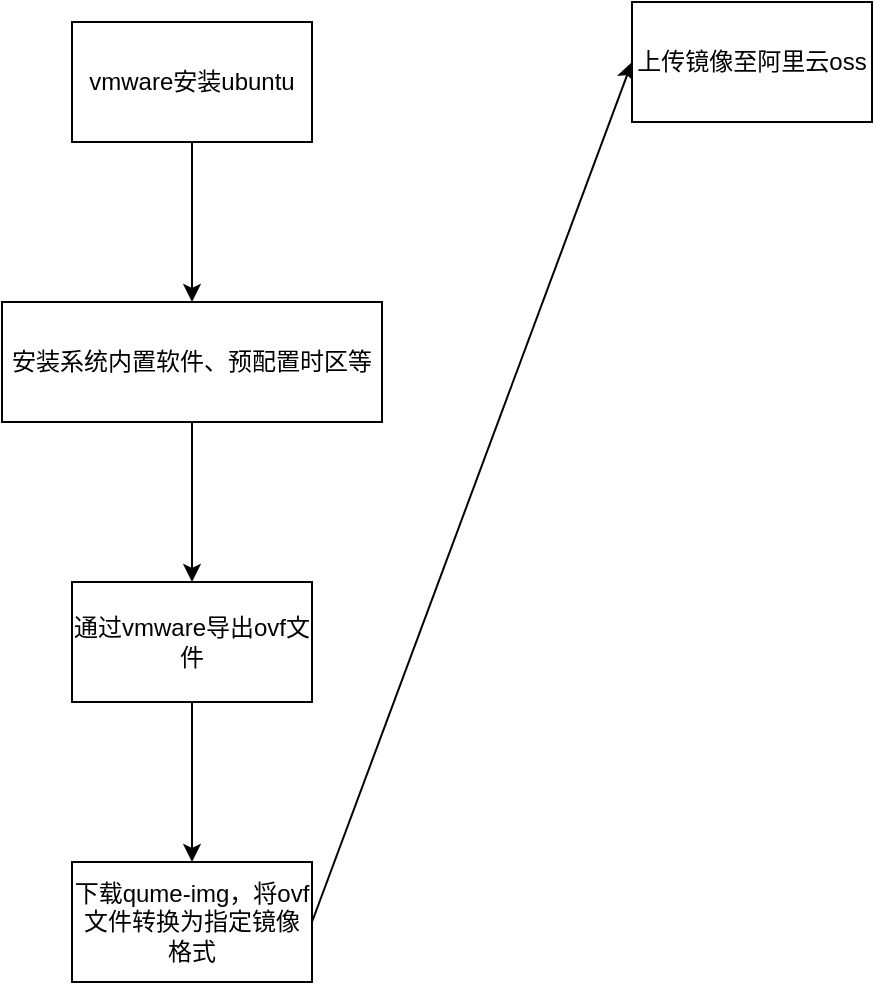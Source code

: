 <mxfile>
    <diagram id="jVqZX-fACafFLlvB1s7Z" name="第 1 页">
        <mxGraphModel dx="1720" dy="1139" grid="1" gridSize="10" guides="1" tooltips="1" connect="1" arrows="1" fold="1" page="1" pageScale="1" pageWidth="827" pageHeight="1169" math="0" shadow="0">
            <root>
                <mxCell id="0"/>
                <mxCell id="1" parent="0"/>
                <mxCell id="4" value="" style="edgeStyle=none;html=1;" edge="1" parent="1" source="2" target="3">
                    <mxGeometry relative="1" as="geometry"/>
                </mxCell>
                <mxCell id="2" value="vmware安装ubuntu" style="rounded=0;whiteSpace=wrap;html=1;" vertex="1" parent="1">
                    <mxGeometry x="110" y="100" width="120" height="60" as="geometry"/>
                </mxCell>
                <mxCell id="6" value="" style="edgeStyle=none;html=1;" edge="1" parent="1" source="3" target="5">
                    <mxGeometry relative="1" as="geometry"/>
                </mxCell>
                <mxCell id="3" value="安装系统内置软件、预配置时区等" style="rounded=0;whiteSpace=wrap;html=1;" vertex="1" parent="1">
                    <mxGeometry x="75" y="240" width="190" height="60" as="geometry"/>
                </mxCell>
                <mxCell id="8" value="" style="edgeStyle=none;html=1;" edge="1" parent="1" source="5" target="7">
                    <mxGeometry relative="1" as="geometry"/>
                </mxCell>
                <mxCell id="5" value="通过vmware导出ovf文件" style="whiteSpace=wrap;html=1;rounded=0;" vertex="1" parent="1">
                    <mxGeometry x="110" y="380" width="120" height="60" as="geometry"/>
                </mxCell>
                <mxCell id="10" style="edgeStyle=none;html=1;exitX=1;exitY=0.5;exitDx=0;exitDy=0;entryX=0;entryY=0.5;entryDx=0;entryDy=0;" edge="1" parent="1" source="7" target="9">
                    <mxGeometry relative="1" as="geometry"/>
                </mxCell>
                <mxCell id="7" value="下载qume-img，将ovf文件转换为指定镜像格式" style="whiteSpace=wrap;html=1;rounded=0;" vertex="1" parent="1">
                    <mxGeometry x="110" y="520" width="120" height="60" as="geometry"/>
                </mxCell>
                <mxCell id="9" value="上传镜像至阿里云oss" style="whiteSpace=wrap;html=1;" vertex="1" parent="1">
                    <mxGeometry x="390" y="90" width="120" height="60" as="geometry"/>
                </mxCell>
            </root>
        </mxGraphModel>
    </diagram>
</mxfile>